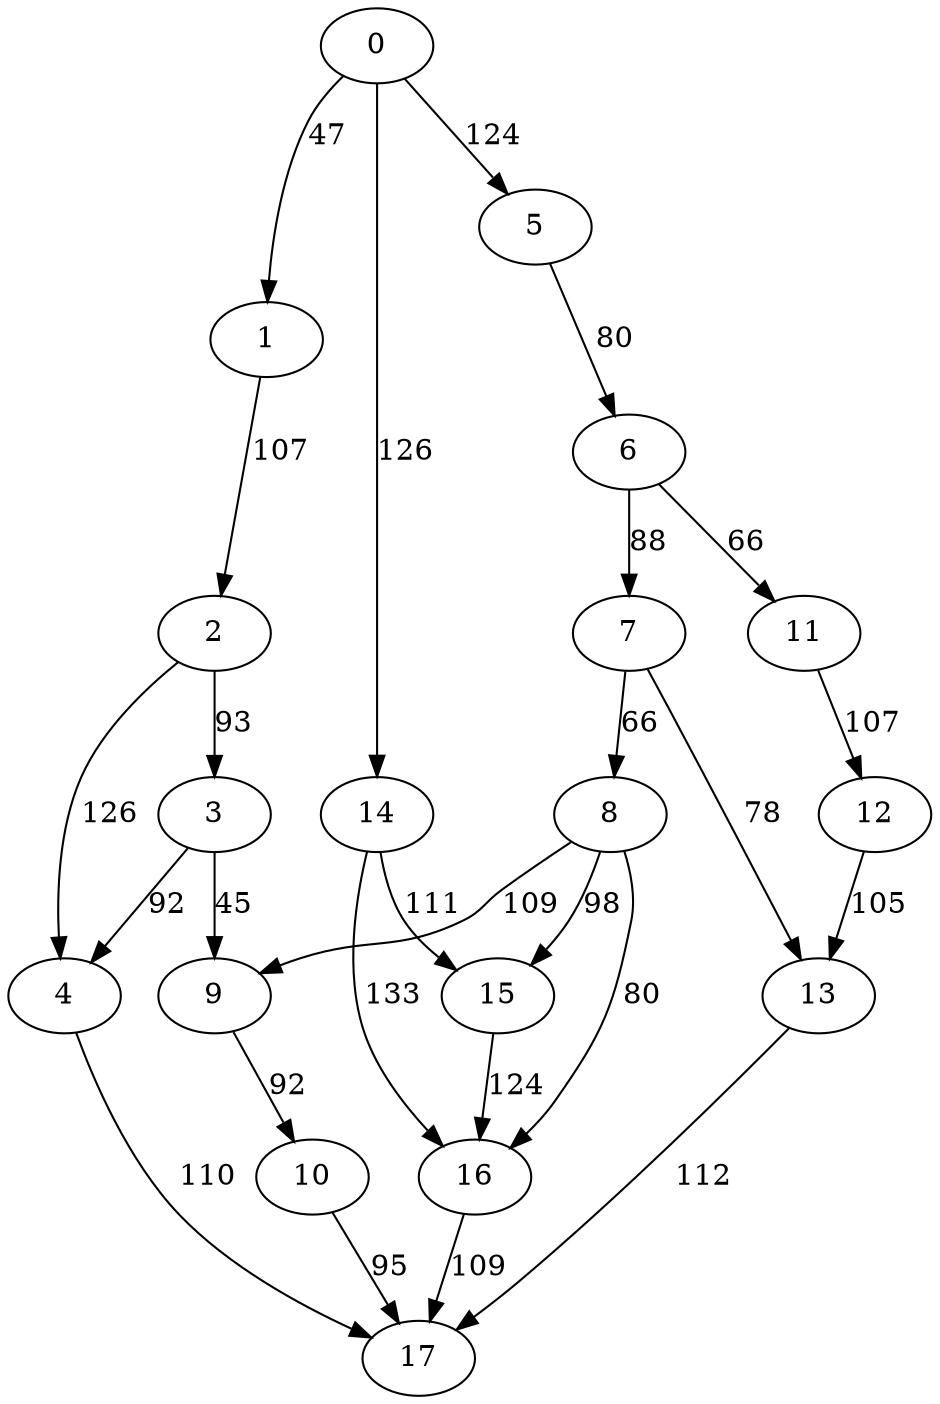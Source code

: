 digraph t20p3r7_9 {
0 -> 1 [ label = 47 ];
0 -> 5 [ label = 124 ];
0 -> 14 [ label = 126 ];
1 -> 2 [ label = 107 ];
2 -> 3 [ label = 93 ];
2 -> 4 [ label = 126 ];
3 -> 4 [ label = 92 ];
3 -> 9 [ label = 45 ];
4 -> 17 [ label = 110 ];
5 -> 6 [ label = 80 ];
6 -> 7 [ label = 88 ];
6 -> 11 [ label = 66 ];
7 -> 8 [ label = 66 ];
7 -> 13 [ label = 78 ];
8 -> 9 [ label = 109 ];
8 -> 15 [ label = 98 ];
8 -> 16 [ label = 80 ];
9 -> 10 [ label = 92 ];
10 -> 17 [ label = 95 ];
11 -> 12 [ label = 107 ];
12 -> 13 [ label = 105 ];
13 -> 17 [ label = 112 ];
14 -> 15 [ label = 111 ];
14 -> 16 [ label = 133 ];
15 -> 16 [ label = 124 ];
16 -> 17 [ label = 109 ];
 }

